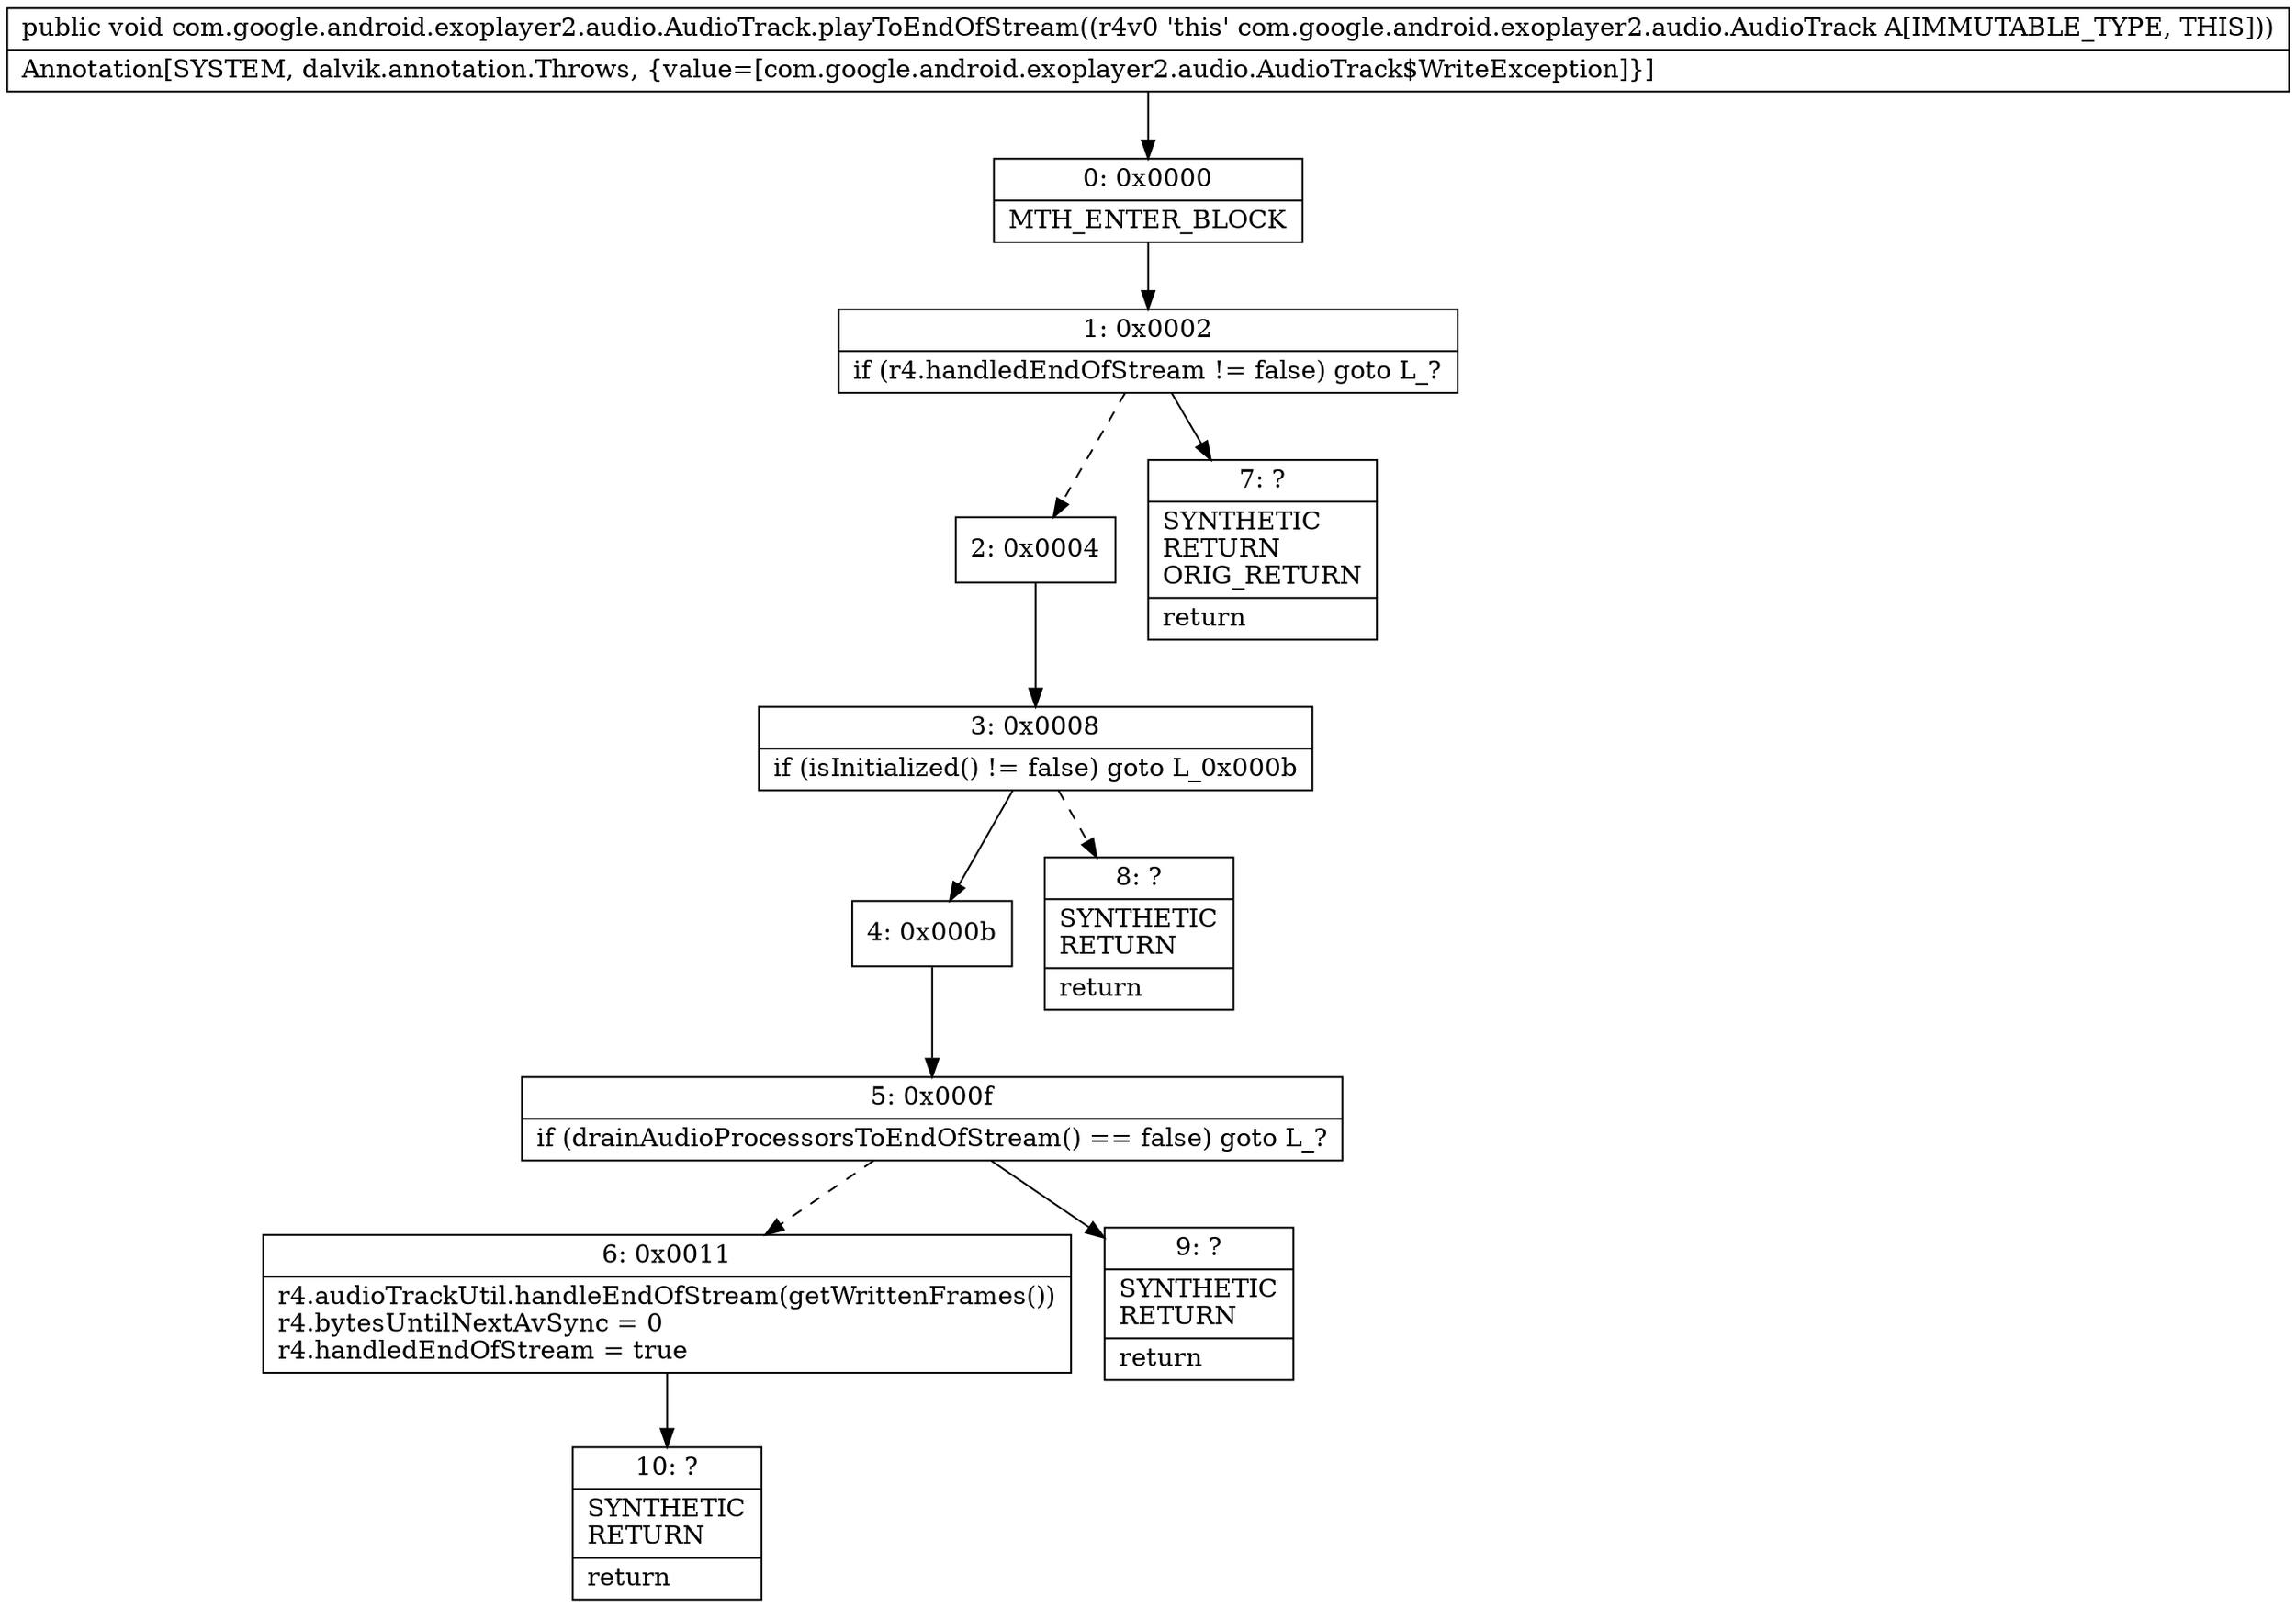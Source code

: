 digraph "CFG forcom.google.android.exoplayer2.audio.AudioTrack.playToEndOfStream()V" {
Node_0 [shape=record,label="{0\:\ 0x0000|MTH_ENTER_BLOCK\l}"];
Node_1 [shape=record,label="{1\:\ 0x0002|if (r4.handledEndOfStream != false) goto L_?\l}"];
Node_2 [shape=record,label="{2\:\ 0x0004}"];
Node_3 [shape=record,label="{3\:\ 0x0008|if (isInitialized() != false) goto L_0x000b\l}"];
Node_4 [shape=record,label="{4\:\ 0x000b}"];
Node_5 [shape=record,label="{5\:\ 0x000f|if (drainAudioProcessorsToEndOfStream() == false) goto L_?\l}"];
Node_6 [shape=record,label="{6\:\ 0x0011|r4.audioTrackUtil.handleEndOfStream(getWrittenFrames())\lr4.bytesUntilNextAvSync = 0\lr4.handledEndOfStream = true\l}"];
Node_7 [shape=record,label="{7\:\ ?|SYNTHETIC\lRETURN\lORIG_RETURN\l|return\l}"];
Node_8 [shape=record,label="{8\:\ ?|SYNTHETIC\lRETURN\l|return\l}"];
Node_9 [shape=record,label="{9\:\ ?|SYNTHETIC\lRETURN\l|return\l}"];
Node_10 [shape=record,label="{10\:\ ?|SYNTHETIC\lRETURN\l|return\l}"];
MethodNode[shape=record,label="{public void com.google.android.exoplayer2.audio.AudioTrack.playToEndOfStream((r4v0 'this' com.google.android.exoplayer2.audio.AudioTrack A[IMMUTABLE_TYPE, THIS]))  | Annotation[SYSTEM, dalvik.annotation.Throws, \{value=[com.google.android.exoplayer2.audio.AudioTrack$WriteException]\}]\l}"];
MethodNode -> Node_0;
Node_0 -> Node_1;
Node_1 -> Node_2[style=dashed];
Node_1 -> Node_7;
Node_2 -> Node_3;
Node_3 -> Node_4;
Node_3 -> Node_8[style=dashed];
Node_4 -> Node_5;
Node_5 -> Node_6[style=dashed];
Node_5 -> Node_9;
Node_6 -> Node_10;
}

